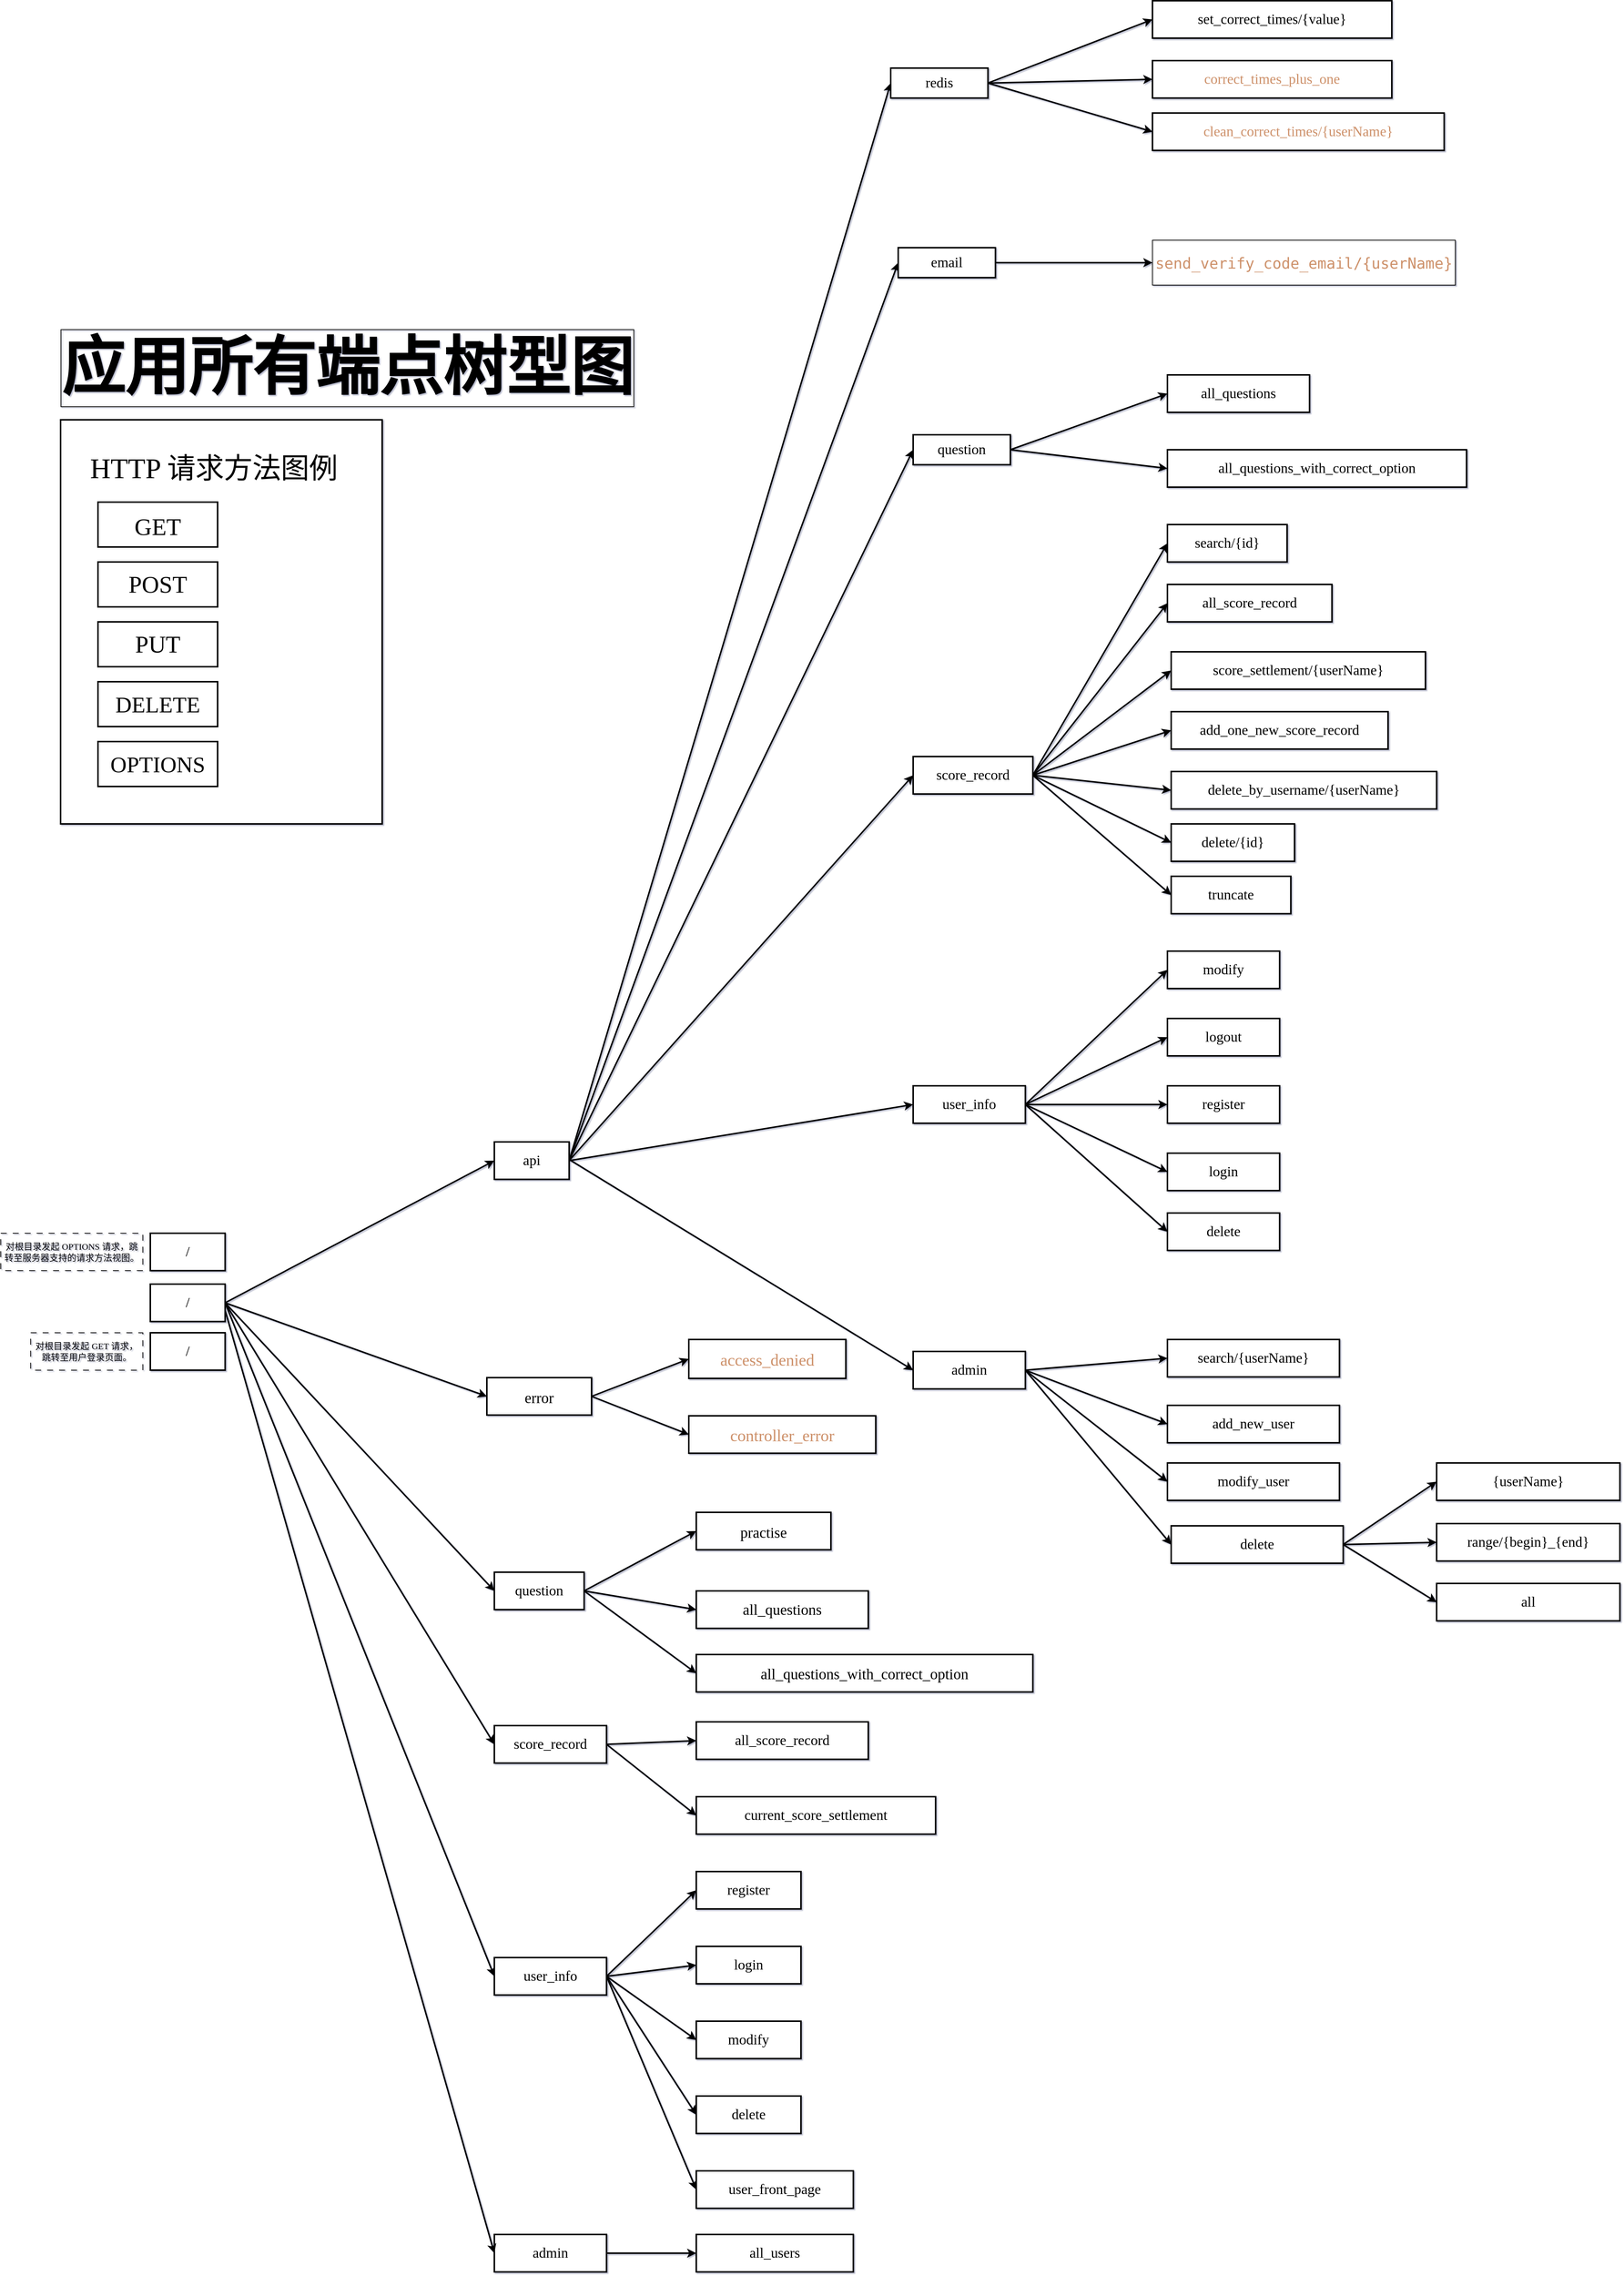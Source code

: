 <mxfile>
    <diagram id="_UrblQMBphAFoHFJ3hvH" name="第 1 页">
        <mxGraphModel dx="3730" dy="2685" grid="1" gridSize="10" guides="1" tooltips="1" connect="1" arrows="1" fold="1" page="1" pageScale="1" pageWidth="2336" pageHeight="1654" background="light-dark(#FFFFFF,#000000)" math="0" shadow="1">
            <root>
                <mxCell id="0"/>
                <mxCell id="1" parent="0"/>
                <mxCell id="5" value="&lt;font style=&quot;color: light-dark(rgb(0, 0, 0), rgb(255, 255, 255));&quot;&gt;/&lt;/font&gt;" style="rounded=0;whiteSpace=wrap;html=1;fontFamily=Lucida Console;fontSize=19;verticalAlign=middle;textShadow=0;fontColor=light-dark(#000000,#FFFFFF);strokeWidth=2;" parent="1" vertex="1">
                    <mxGeometry x="-790" y="1025" width="100" height="50" as="geometry"/>
                </mxCell>
                <mxCell id="6" value="&lt;font style=&quot;font-size: 85px;&quot;&gt;&lt;b&gt;应用所有端点树型图&lt;/b&gt;&lt;/font&gt;" style="text;html=1;align=center;verticalAlign=middle;whiteSpace=wrap;rounded=0;fontFamily=Lucida Console;fontColor=light-dark(#000000,#FFFFFF);labelBorderColor=default;strokeWidth=2;" parent="1" vertex="1">
                    <mxGeometry x="-933" y="-270" width="813" height="140" as="geometry"/>
                </mxCell>
                <mxCell id="7" value="" style="endArrow=classic;html=1;exitX=1;exitY=0.5;exitDx=0;exitDy=0;fontFamily=Lucida Console;fontSize=19;entryX=0;entryY=0.5;entryDx=0;entryDy=0;verticalAlign=middle;textShadow=0;fontColor=light-dark(#000000,#FFFFFF);strokeWidth=2;" parent="1" source="5" target="9" edge="1">
                    <mxGeometry width="50" height="50" relative="1" as="geometry">
                        <mxPoint x="-610" y="955" as="sourcePoint"/>
                        <mxPoint x="-560" y="905" as="targetPoint"/>
                    </mxGeometry>
                </mxCell>
                <mxCell id="9" value="&lt;span&gt;&lt;font style=&quot;color: light-dark(rgb(0, 0, 0), rgb(255, 255, 255));&quot;&gt;api&lt;/font&gt;&lt;/span&gt;" style="rounded=0;whiteSpace=wrap;html=1;fontFamily=Lucida Console;fontSize=19;verticalAlign=middle;textShadow=0;fontColor=light-dark(#000000,#FFFFFF);strokeWidth=2;" parent="1" vertex="1">
                    <mxGeometry x="-330" y="835" width="100" height="50" as="geometry"/>
                </mxCell>
                <mxCell id="10" value="&lt;font style=&quot;color: light-dark(rgb(0, 0, 0), rgb(255, 255, 255));&quot;&gt;question&lt;/font&gt;" style="rounded=0;whiteSpace=wrap;html=1;fontFamily=Lucida Console;fontSize=19;verticalAlign=middle;textShadow=0;fontColor=light-dark(#000000,#FFFFFF);strokeWidth=2;" parent="1" vertex="1">
                    <mxGeometry x="-330" y="1410" width="120" height="50" as="geometry"/>
                </mxCell>
                <mxCell id="11" value="&lt;div style=&quot;&quot;&gt;&lt;div&gt;&lt;font style=&quot;color: light-dark(rgb(0, 0, 0), rgb(255, 255, 255));&quot;&gt;score_record&lt;/font&gt;&lt;/div&gt;&lt;/div&gt;" style="rounded=0;whiteSpace=wrap;html=1;fontFamily=Lucida Console;fontSize=19;verticalAlign=middle;textShadow=0;fontColor=light-dark(#000000,#FFFFFF);strokeWidth=2;" parent="1" vertex="1">
                    <mxGeometry x="-330" y="1615" width="150" height="50" as="geometry"/>
                </mxCell>
                <mxCell id="13" value="" style="endArrow=classic;html=1;exitX=1;exitY=0.5;exitDx=0;exitDy=0;entryX=0;entryY=0.5;entryDx=0;entryDy=0;verticalAlign=middle;textShadow=0;fontColor=light-dark(#000000,#FFFFFF);strokeWidth=2;fontFamily=Lucida Console;" parent="1" source="5" target="10" edge="1">
                    <mxGeometry width="50" height="50" relative="1" as="geometry">
                        <mxPoint x="-630" y="1300" as="sourcePoint"/>
                        <mxPoint x="-520" y="1365" as="targetPoint"/>
                    </mxGeometry>
                </mxCell>
                <mxCell id="14" value="" style="endArrow=classic;html=1;entryX=0;entryY=0.5;entryDx=0;entryDy=0;verticalAlign=middle;textShadow=0;fontColor=light-dark(#000000,#FFFFFF);exitX=1;exitY=0.5;exitDx=0;exitDy=0;strokeWidth=2;fontFamily=Lucida Console;" parent="1" source="5" target="11" edge="1">
                    <mxGeometry width="50" height="50" relative="1" as="geometry">
                        <mxPoint x="-690" y="1055" as="sourcePoint"/>
                        <mxPoint x="-550" y="1435" as="targetPoint"/>
                    </mxGeometry>
                </mxCell>
                <mxCell id="15" value="" style="endArrow=classic;html=1;exitX=1;exitY=0.5;exitDx=0;exitDy=0;entryX=0;entryY=0.5;entryDx=0;entryDy=0;verticalAlign=middle;textShadow=0;fontColor=light-dark(#000000,#FFFFFF);strokeWidth=2;fontFamily=Lucida Console;" parent="1" source="11" target="17" edge="1">
                    <mxGeometry width="50" height="50" relative="1" as="geometry">
                        <mxPoint x="-240" y="1700" as="sourcePoint"/>
                        <mxPoint x="-190" y="1630" as="targetPoint"/>
                    </mxGeometry>
                </mxCell>
                <mxCell id="17" value="&lt;div&gt;&lt;font style=&quot;color: light-dark(rgb(0, 0, 0), rgb(0, 204, 102));&quot;&gt;all_score_record&lt;/font&gt;&lt;/div&gt;" style="rounded=0;whiteSpace=wrap;html=1;fontFamily=Lucida Console;fontSize=19;verticalAlign=middle;textShadow=0;fontColor=light-dark(#000000,#FFFFFF);strokeWidth=2;" parent="1" vertex="1">
                    <mxGeometry x="-60" y="1610" width="230" height="50" as="geometry"/>
                </mxCell>
                <mxCell id="19" value="&lt;div style=&quot;&quot;&gt;&lt;div&gt;&lt;font style=&quot;color: light-dark(rgb(0, 0, 0), rgb(0, 204, 102));&quot;&gt;current_score_settlement&lt;/font&gt;&lt;/div&gt;&lt;/div&gt;" style="rounded=0;whiteSpace=wrap;html=1;fontFamily=Lucida Console;fontSize=19;verticalAlign=middle;textShadow=0;fontColor=light-dark(#000000,#FFFFFF);strokeWidth=2;" parent="1" vertex="1">
                    <mxGeometry x="-60" y="1710" width="320" height="50" as="geometry"/>
                </mxCell>
                <mxCell id="20" value="" style="endArrow=classic;html=1;exitX=1;exitY=0.5;exitDx=0;exitDy=0;entryX=0;entryY=0.5;entryDx=0;entryDy=0;verticalAlign=middle;textShadow=0;fontColor=light-dark(#000000,#FFFFFF);strokeWidth=2;fontFamily=Lucida Console;" parent="1" source="11" target="19" edge="1">
                    <mxGeometry width="50" height="50" relative="1" as="geometry">
                        <mxPoint x="-270" y="1810" as="sourcePoint"/>
                        <mxPoint x="-220" y="1760" as="targetPoint"/>
                    </mxGeometry>
                </mxCell>
                <mxCell id="21" value="&lt;font style=&quot;color: light-dark(rgb(0, 0, 0), rgb(0, 204, 102)); font-size: 20px;&quot;&gt;all_questions&lt;/font&gt;" style="rounded=0;whiteSpace=wrap;html=1;fontFamily=Lucida Console;fontSize=19;verticalAlign=middle;textShadow=0;fontColor=light-dark(#000000,#FFFFFF);strokeWidth=2;" parent="1" vertex="1">
                    <mxGeometry x="-60" y="1435" width="230" height="50" as="geometry"/>
                </mxCell>
                <mxCell id="22" value="" style="endArrow=classic;html=1;entryX=0;entryY=0.5;entryDx=0;entryDy=0;verticalAlign=middle;textShadow=0;fontColor=light-dark(#000000,#FFFFFF);strokeWidth=2;fontFamily=Lucida Console;exitX=1;exitY=0.5;exitDx=0;exitDy=0;" parent="1" source="10" target="21" edge="1">
                    <mxGeometry width="50" height="50" relative="1" as="geometry">
                        <mxPoint x="-310" y="1575" as="sourcePoint"/>
                        <mxPoint x="-260" y="1525" as="targetPoint"/>
                    </mxGeometry>
                </mxCell>
                <mxCell id="23" value="" style="endArrow=classic;html=1;entryX=0;entryY=0.5;entryDx=0;entryDy=0;verticalAlign=middle;textShadow=0;fontColor=light-dark(#000000,#FFFFFF);strokeWidth=2;fontFamily=Lucida Console;exitX=1;exitY=0.5;exitDx=0;exitDy=0;" parent="1" source="10" target="24" edge="1">
                    <mxGeometry width="50" height="50" relative="1" as="geometry">
                        <mxPoint x="-310" y="1575" as="sourcePoint"/>
                        <mxPoint x="-60" y="1545" as="targetPoint"/>
                    </mxGeometry>
                </mxCell>
                <mxCell id="24" value="&lt;font style=&quot;color: light-dark(rgb(0, 0, 0), rgb(0, 204, 102)); font-size: 20px;&quot;&gt;all_questions_with_correct_option&lt;/font&gt;" style="whiteSpace=wrap;html=1;fontFamily=Lucida Console;verticalAlign=middle;textShadow=0;fontColor=light-dark(#000000,#FFFFFF);strokeWidth=2;" parent="1" vertex="1">
                    <mxGeometry x="-60" y="1520" width="450" height="50" as="geometry"/>
                </mxCell>
                <mxCell id="25" value="" style="endArrow=classic;html=1;entryX=0;entryY=0.5;entryDx=0;entryDy=0;verticalAlign=middle;textShadow=0;fontColor=light-dark(#000000,#FFFFFF);strokeWidth=2;fontFamily=Lucida Console;exitX=1;exitY=0.5;exitDx=0;exitDy=0;" parent="1" source="10" target="26" edge="1">
                    <mxGeometry width="50" height="50" relative="1" as="geometry">
                        <mxPoint x="-310" y="1575" as="sourcePoint"/>
                        <mxPoint x="-160" y="1365" as="targetPoint"/>
                    </mxGeometry>
                </mxCell>
                <mxCell id="26" value="&lt;font style=&quot;color: light-dark(rgb(0, 0, 0), rgb(0, 204, 102)); font-size: 20px;&quot;&gt;practise&lt;/font&gt;" style="rounded=0;whiteSpace=wrap;html=1;fontFamily=Lucida Console;fontSize=25;fontStyle=0;verticalAlign=middle;textShadow=0;fontColor=light-dark(#000000,#FFFFFF);strokeWidth=2;" parent="1" vertex="1">
                    <mxGeometry x="-60" y="1330" width="180" height="50" as="geometry"/>
                </mxCell>
                <mxCell id="27" value="" style="endArrow=classic;html=1;exitX=1;exitY=0.5;exitDx=0;exitDy=0;entryX=0;entryY=0.5;entryDx=0;entryDy=0;strokeWidth=2;fontFamily=Lucida Console;" parent="1" source="5" target="28" edge="1">
                    <mxGeometry width="50" height="50" relative="1" as="geometry">
                        <mxPoint x="-630" y="1300" as="sourcePoint"/>
                        <mxPoint x="-520" y="1775" as="targetPoint"/>
                    </mxGeometry>
                </mxCell>
                <mxCell id="28" value="&lt;div style=&quot;&quot;&gt;&lt;div&gt;&lt;font style=&quot;color: light-dark(rgb(0, 0, 0), rgb(255, 255, 255));&quot;&gt;user_info&lt;/font&gt;&lt;/div&gt;&lt;/div&gt;" style="rounded=0;whiteSpace=wrap;html=1;fontFamily=Lucida Console;fontSize=19;verticalAlign=middle;textShadow=0;fontColor=light-dark(#000000,#FFFFFF);strokeWidth=2;" parent="1" vertex="1">
                    <mxGeometry x="-330" y="1925" width="150" height="50" as="geometry"/>
                </mxCell>
                <mxCell id="29" value="" style="endArrow=classic;html=1;exitX=1;exitY=0.5;exitDx=0;exitDy=0;entryX=0;entryY=0.5;entryDx=0;entryDy=0;strokeWidth=2;fontFamily=Lucida Console;" parent="1" source="28" target="33" edge="1">
                    <mxGeometry width="50" height="50" relative="1" as="geometry">
                        <mxPoint x="-120" y="1860" as="sourcePoint"/>
                        <mxPoint x="-110" y="1960" as="targetPoint"/>
                    </mxGeometry>
                </mxCell>
                <mxCell id="30" value="&lt;div style=&quot;&quot;&gt;&lt;div&gt;&lt;font style=&quot;color: light-dark(rgb(0, 0, 0), rgb(0, 204, 102));&quot;&gt;login&lt;/font&gt;&lt;/div&gt;&lt;/div&gt;" style="rounded=0;whiteSpace=wrap;html=1;fontFamily=Lucida Console;fontSize=19;verticalAlign=middle;textShadow=0;fontColor=light-dark(#000000,#FFFFFF);strokeWidth=2;" parent="1" vertex="1">
                    <mxGeometry x="-60" y="1910" width="140" height="50" as="geometry"/>
                </mxCell>
                <mxCell id="31" value="" style="endArrow=classic;html=1;exitX=1;exitY=0.5;exitDx=0;exitDy=0;entryX=0;entryY=0.5;entryDx=0;entryDy=0;strokeWidth=2;fontFamily=Lucida Console;" parent="1" source="28" target="30" edge="1">
                    <mxGeometry width="50" height="50" relative="1" as="geometry">
                        <mxPoint x="-120" y="1860" as="sourcePoint"/>
                        <mxPoint x="-130" y="2060" as="targetPoint"/>
                    </mxGeometry>
                </mxCell>
                <mxCell id="33" value="&lt;div style=&quot;&quot;&gt;&lt;div&gt;&lt;font style=&quot;color: light-dark(rgb(0, 0, 0), rgb(0, 204, 102));&quot;&gt;register&lt;/font&gt;&lt;/div&gt;&lt;/div&gt;" style="rounded=0;whiteSpace=wrap;html=1;fontFamily=Lucida Console;fontSize=19;verticalAlign=middle;textShadow=0;fontColor=light-dark(#000000,#FFFFFF);strokeWidth=2;" parent="1" vertex="1">
                    <mxGeometry x="-60" y="1810" width="140" height="50" as="geometry"/>
                </mxCell>
                <mxCell id="34" value="" style="endArrow=classic;html=1;exitX=1;exitY=0.5;exitDx=0;exitDy=0;entryX=0;entryY=0.5;entryDx=0;entryDy=0;strokeWidth=2;fontFamily=Lucida Console;" parent="1" source="28" target="35" edge="1">
                    <mxGeometry width="50" height="50" relative="1" as="geometry">
                        <mxPoint x="-120" y="1860" as="sourcePoint"/>
                        <mxPoint x="-130" y="2140" as="targetPoint"/>
                    </mxGeometry>
                </mxCell>
                <mxCell id="35" value="&lt;div style=&quot;&quot;&gt;&lt;div&gt;&lt;font style=&quot;color: light-dark(rgb(0, 0, 0), rgb(0, 204, 102));&quot;&gt;modify&lt;/font&gt;&lt;/div&gt;&lt;/div&gt;" style="rounded=0;whiteSpace=wrap;html=1;fontFamily=Lucida Console;fontSize=19;verticalAlign=middle;textShadow=0;fontColor=light-dark(#000000,#FFFFFF);strokeWidth=2;" parent="1" vertex="1">
                    <mxGeometry x="-60" y="2010" width="140" height="50" as="geometry"/>
                </mxCell>
                <mxCell id="36" value="" style="endArrow=classic;html=1;exitX=1;exitY=0.5;exitDx=0;exitDy=0;entryX=0;entryY=0.5;entryDx=0;entryDy=0;strokeWidth=2;fontFamily=Lucida Console;" parent="1" source="28" target="37" edge="1">
                    <mxGeometry width="50" height="50" relative="1" as="geometry">
                        <mxPoint x="-120" y="1860" as="sourcePoint"/>
                        <mxPoint x="-130" y="2230" as="targetPoint"/>
                    </mxGeometry>
                </mxCell>
                <mxCell id="37" value="&lt;div style=&quot;&quot;&gt;&lt;div&gt;&lt;font style=&quot;color: light-dark(rgb(0, 0, 0), rgb(0, 204, 102));&quot;&gt;delete&lt;/font&gt;&lt;/div&gt;&lt;/div&gt;" style="rounded=0;whiteSpace=wrap;html=1;fontFamily=Lucida Console;fontSize=19;verticalAlign=middle;textShadow=0;fontColor=light-dark(#000000,#FFFFFF);strokeWidth=2;" parent="1" vertex="1">
                    <mxGeometry x="-60" y="2110" width="140" height="50" as="geometry"/>
                </mxCell>
                <mxCell id="38" value="&lt;div style=&quot;&quot;&gt;&lt;div&gt;&lt;font style=&quot;color: light-dark(rgb(0, 0, 0), rgb(0, 204, 102));&quot;&gt;user_front_page&lt;/font&gt;&lt;/div&gt;&lt;/div&gt;" style="rounded=0;whiteSpace=wrap;html=1;fontFamily=Lucida Console;fontSize=19;verticalAlign=middle;textShadow=0;fontColor=light-dark(#000000,#FFFFFF);strokeWidth=2;" parent="1" vertex="1">
                    <mxGeometry x="-60" y="2210" width="210" height="50" as="geometry"/>
                </mxCell>
                <mxCell id="39" value="" style="endArrow=classic;html=1;exitX=1;exitY=0.5;exitDx=0;exitDy=0;entryX=0;entryY=0.5;entryDx=0;entryDy=0;strokeWidth=2;fontFamily=Lucida Console;" parent="1" source="28" target="38" edge="1">
                    <mxGeometry width="50" height="50" relative="1" as="geometry">
                        <mxPoint x="-120" y="1860" as="sourcePoint"/>
                        <mxPoint x="-250" y="2180" as="targetPoint"/>
                    </mxGeometry>
                </mxCell>
                <mxCell id="40" value="question" style="rounded=0;whiteSpace=wrap;html=1;fontFamily=Lucida Console;fontSize=19;fontStyle=0;verticalAlign=middle;textShadow=0;fontColor=light-dark(#000000,#FFFFFF);strokeWidth=2;" parent="1" vertex="1">
                    <mxGeometry x="230" y="-110" width="130" height="40" as="geometry"/>
                </mxCell>
                <mxCell id="43" value="" style="endArrow=classic;html=1;exitX=1;exitY=0.5;exitDx=0;exitDy=0;entryX=0;entryY=0.5;entryDx=0;entryDy=0;strokeWidth=2;fontFamily=Lucida Console;" parent="1" source="9" target="40" edge="1">
                    <mxGeometry width="50" height="50" relative="1" as="geometry">
                        <mxPoint x="-410" y="370" as="sourcePoint"/>
                        <mxPoint x="-360" y="320" as="targetPoint"/>
                    </mxGeometry>
                </mxCell>
                <mxCell id="45" value="score_record" style="rounded=0;whiteSpace=wrap;html=1;fontFamily=Lucida Console;fontSize=19;fontStyle=0;verticalAlign=middle;textShadow=0;fontColor=light-dark(#000000,#FFFFFF);strokeWidth=2;" parent="1" vertex="1">
                    <mxGeometry x="230" y="320" width="160" height="50" as="geometry"/>
                </mxCell>
                <mxCell id="46" value="" style="endArrow=classic;html=1;exitX=1;exitY=0.5;exitDx=0;exitDy=0;entryX=0;entryY=0.5;entryDx=0;entryDy=0;strokeWidth=2;fontFamily=Lucida Console;" parent="1" source="9" target="45" edge="1">
                    <mxGeometry width="50" height="50" relative="1" as="geometry">
                        <mxPoint x="-110" y="915" as="sourcePoint"/>
                        <mxPoint x="-60" y="865" as="targetPoint"/>
                    </mxGeometry>
                </mxCell>
                <mxCell id="47" value="user_info" style="rounded=0;whiteSpace=wrap;html=1;fontFamily=Lucida Console;fontSize=19;fontStyle=0;verticalAlign=middle;textShadow=0;fontColor=light-dark(#000000,#FFFFFF);strokeWidth=2;" parent="1" vertex="1">
                    <mxGeometry x="230" y="760" width="150" height="50" as="geometry"/>
                </mxCell>
                <mxCell id="48" value="" style="endArrow=classic;html=1;exitX=1;exitY=0.5;exitDx=0;exitDy=0;entryX=0;entryY=0.5;entryDx=0;entryDy=0;strokeWidth=2;fontFamily=Lucida Console;" parent="1" source="9" target="47" edge="1">
                    <mxGeometry width="50" height="50" relative="1" as="geometry">
                        <mxPoint x="-120" y="935" as="sourcePoint"/>
                        <mxPoint x="-70" y="885" as="targetPoint"/>
                    </mxGeometry>
                </mxCell>
                <mxCell id="49" value="" style="endArrow=classic;html=1;exitX=0.997;exitY=0.465;exitDx=0;exitDy=0;exitPerimeter=0;entryX=0;entryY=0.5;entryDx=0;entryDy=0;strokeWidth=2;fontFamily=Lucida Console;" parent="1" source="9" target="50" edge="1">
                    <mxGeometry width="50" height="50" relative="1" as="geometry">
                        <mxPoint x="-180" y="1015" as="sourcePoint"/>
                        <mxPoint x="-60" y="895" as="targetPoint"/>
                    </mxGeometry>
                </mxCell>
                <mxCell id="50" value="admin" style="rounded=0;whiteSpace=wrap;html=1;fontFamily=Lucida Console;fontSize=19;fontStyle=0;verticalAlign=middle;textShadow=0;fontColor=light-dark(#000000,#FFFFFF);strokeWidth=2;" parent="1" vertex="1">
                    <mxGeometry x="230" y="1115" width="150" height="50" as="geometry"/>
                </mxCell>
                <mxCell id="52" value="&lt;font style=&quot;color: light-dark(rgb(0, 0, 0), rgb(0, 204, 102));&quot;&gt;search/{userName}&lt;/font&gt;" style="rounded=0;whiteSpace=wrap;html=1;fontFamily=Lucida Console;fontSize=19;fontStyle=0;verticalAlign=middle;textShadow=0;fontColor=light-dark(#000000,#FFFFFF);strokeWidth=2;" parent="1" vertex="1">
                    <mxGeometry x="570" y="1099" width="230" height="50" as="geometry"/>
                </mxCell>
                <mxCell id="53" value="&lt;font style=&quot;color: light-dark(rgb(0, 0, 0), rgb(255, 255, 51));&quot;&gt;add_new_user&lt;/font&gt;" style="rounded=0;whiteSpace=wrap;html=1;fontFamily=Lucida Console;fontSize=19;fontStyle=0;verticalAlign=middle;textShadow=0;fontColor=light-dark(#000000,#FFFFFF);strokeWidth=2;" parent="1" vertex="1">
                    <mxGeometry x="570" y="1187" width="230" height="50" as="geometry"/>
                </mxCell>
                <mxCell id="54" value="&lt;font style=&quot;color: light-dark(rgb(0, 0, 0), rgb(102, 178, 255));&quot;&gt;modify_user&lt;/font&gt;" style="rounded=0;whiteSpace=wrap;html=1;fontFamily=Lucida Console;fontSize=19;fontStyle=0;verticalAlign=middle;textShadow=0;fontColor=light-dark(#000000,#FFFFFF);strokeWidth=2;" parent="1" vertex="1">
                    <mxGeometry x="570" y="1264" width="230" height="50" as="geometry"/>
                </mxCell>
                <mxCell id="55" value="&lt;font style=&quot;color: light-dark(rgb(0, 0, 0), rgb(255, 17, 17));&quot;&gt;delete&lt;/font&gt;" style="rounded=0;whiteSpace=wrap;html=1;fontFamily=Lucida Console;fontSize=19;fontStyle=0;verticalAlign=middle;textShadow=0;fontColor=light-dark(#000000,#FFFFFF);strokeWidth=2;" parent="1" vertex="1">
                    <mxGeometry x="575" y="1348" width="230" height="50" as="geometry"/>
                </mxCell>
                <mxCell id="56" value="" style="endArrow=classic;html=1;exitX=1;exitY=0.5;exitDx=0;exitDy=0;entryX=0;entryY=0.5;entryDx=0;entryDy=0;strokeWidth=2;fontFamily=Lucida Console;" parent="1" source="50" target="52" edge="1">
                    <mxGeometry width="50" height="50" relative="1" as="geometry">
                        <mxPoint x="245" y="745" as="sourcePoint"/>
                        <mxPoint x="345" y="645" as="targetPoint"/>
                    </mxGeometry>
                </mxCell>
                <mxCell id="57" value="" style="endArrow=classic;html=1;exitX=1;exitY=0.5;exitDx=0;exitDy=0;entryX=0;entryY=0.5;entryDx=0;entryDy=0;strokeWidth=2;fontFamily=Lucida Console;" parent="1" source="50" target="53" edge="1">
                    <mxGeometry width="50" height="50" relative="1" as="geometry">
                        <mxPoint x="375" y="1000" as="sourcePoint"/>
                        <mxPoint x="425" y="960" as="targetPoint"/>
                    </mxGeometry>
                </mxCell>
                <mxCell id="58" value="" style="endArrow=classic;html=1;entryX=0;entryY=0.5;entryDx=0;entryDy=0;exitX=1;exitY=0.5;exitDx=0;exitDy=0;strokeWidth=2;fontFamily=Lucida Console;" parent="1" source="50" target="54" edge="1">
                    <mxGeometry width="50" height="50" relative="1" as="geometry">
                        <mxPoint x="335" y="950" as="sourcePoint"/>
                        <mxPoint x="345" y="1060" as="targetPoint"/>
                    </mxGeometry>
                </mxCell>
                <mxCell id="59" value="" style="endArrow=classic;html=1;entryX=0;entryY=0.5;entryDx=0;entryDy=0;exitX=1;exitY=0.5;exitDx=0;exitDy=0;strokeWidth=2;fontFamily=Lucida Console;" parent="1" source="50" target="55" edge="1">
                    <mxGeometry width="50" height="50" relative="1" as="geometry">
                        <mxPoint x="175" y="1090" as="sourcePoint"/>
                        <mxPoint x="225" y="1170" as="targetPoint"/>
                    </mxGeometry>
                </mxCell>
                <mxCell id="61" value="&lt;font style=&quot;color: light-dark(rgb(0, 0, 0), rgb(255, 255, 51));&quot;&gt;register&lt;/font&gt;" style="rounded=0;whiteSpace=wrap;html=1;fontFamily=Lucida Console;fontSize=19;fontStyle=0;verticalAlign=middle;textShadow=0;fontColor=light-dark(#000000,#FFFFFF);strokeWidth=2;" parent="1" vertex="1">
                    <mxGeometry x="570" y="760" width="150" height="50" as="geometry"/>
                </mxCell>
                <mxCell id="62" value="&lt;font style=&quot;color: light-dark(rgb(0, 0, 0), rgb(255, 255, 51));&quot;&gt;login&lt;/font&gt;" style="rounded=0;whiteSpace=wrap;html=1;fontFamily=Lucida Console;fontSize=19;fontStyle=0;verticalAlign=middle;textShadow=0;fontColor=light-dark(#000000,#FFFFFF);strokeWidth=2;" parent="1" vertex="1">
                    <mxGeometry x="570" y="850" width="150" height="50" as="geometry"/>
                </mxCell>
                <mxCell id="63" value="&lt;font style=&quot;color: light-dark(rgb(0, 0, 0), rgb(102, 178, 255));&quot;&gt;modify&lt;/font&gt;" style="rounded=0;whiteSpace=wrap;html=1;fontFamily=Lucida Console;fontSize=19;fontStyle=0;verticalAlign=middle;textShadow=0;fontColor=light-dark(#000000,#FFFFFF);strokeWidth=2;" parent="1" vertex="1">
                    <mxGeometry x="570" y="580" width="150" height="50" as="geometry"/>
                </mxCell>
                <mxCell id="65" value="&lt;font style=&quot;color: light-dark(rgb(0, 0, 0), rgb(255, 17, 17));&quot;&gt;delete&lt;/font&gt;" style="rounded=0;whiteSpace=wrap;html=1;fontFamily=Lucida Console;fontSize=19;fontStyle=0;verticalAlign=middle;textShadow=0;fontColor=light-dark(#000000,#FFFFFF);strokeWidth=2;" parent="1" vertex="1">
                    <mxGeometry x="570" y="930" width="150" height="50" as="geometry"/>
                </mxCell>
                <mxCell id="66" value="" style="endArrow=classic;html=1;entryX=0;entryY=0.5;entryDx=0;entryDy=0;exitX=1;exitY=0.5;exitDx=0;exitDy=0;strokeWidth=2;fontFamily=Lucida Console;" parent="1" source="47" target="63" edge="1">
                    <mxGeometry width="50" height="50" relative="1" as="geometry">
                        <mxPoint x="250" y="650" as="sourcePoint"/>
                        <mxPoint x="570" y="600" as="targetPoint"/>
                    </mxGeometry>
                </mxCell>
                <mxCell id="67" value="" style="endArrow=classic;html=1;exitX=1;exitY=0.5;exitDx=0;exitDy=0;entryX=0;entryY=0.5;entryDx=0;entryDy=0;strokeWidth=2;fontFamily=Lucida Console;" parent="1" source="47" target="61" edge="1">
                    <mxGeometry width="50" height="50" relative="1" as="geometry">
                        <mxPoint x="260" y="690" as="sourcePoint"/>
                        <mxPoint x="310" y="640" as="targetPoint"/>
                    </mxGeometry>
                </mxCell>
                <mxCell id="68" value="" style="endArrow=classic;html=1;exitX=1;exitY=0.5;exitDx=0;exitDy=0;entryX=0;entryY=0.5;entryDx=0;entryDy=0;strokeWidth=2;fontFamily=Lucida Console;" parent="1" source="47" target="62" edge="1">
                    <mxGeometry width="50" height="50" relative="1" as="geometry">
                        <mxPoint x="300" y="710" as="sourcePoint"/>
                        <mxPoint x="350" y="660" as="targetPoint"/>
                    </mxGeometry>
                </mxCell>
                <mxCell id="69" value="" style="endArrow=classic;html=1;exitX=1;exitY=0.5;exitDx=0;exitDy=0;entryX=0;entryY=0.5;entryDx=0;entryDy=0;strokeWidth=2;fontFamily=Lucida Console;" parent="1" source="47" target="65" edge="1">
                    <mxGeometry width="50" height="50" relative="1" as="geometry">
                        <mxPoint x="280" y="690" as="sourcePoint"/>
                        <mxPoint x="330" y="640" as="targetPoint"/>
                    </mxGeometry>
                </mxCell>
                <mxCell id="70" value="" style="endArrow=classic;html=1;exitX=1;exitY=0.5;exitDx=0;exitDy=0;entryX=0;entryY=0.5;entryDx=0;entryDy=0;strokeWidth=2;fontFamily=Lucida Console;" parent="1" source="45" target="71" edge="1">
                    <mxGeometry width="50" height="50" relative="1" as="geometry">
                        <mxPoint x="255" y="180" as="sourcePoint"/>
                        <mxPoint x="355" y="90" as="targetPoint"/>
                    </mxGeometry>
                </mxCell>
                <mxCell id="71" value="&lt;font style=&quot;color: light-dark(rgb(0, 0, 0), rgb(0, 204, 102));&quot;&gt;search/{id}&lt;/font&gt;" style="rounded=0;whiteSpace=wrap;html=1;fontFamily=Lucida Console;fontSize=19;fontStyle=0;verticalAlign=middle;textShadow=0;fontColor=light-dark(#000000,#FFFFFF);strokeWidth=2;" parent="1" vertex="1">
                    <mxGeometry x="570" y="10" width="160" height="50" as="geometry"/>
                </mxCell>
                <mxCell id="73" value="" style="endArrow=classic;html=1;exitX=1;exitY=0.5;exitDx=0;exitDy=0;entryX=0;entryY=0.5;entryDx=0;entryDy=0;strokeWidth=2;fontFamily=Lucida Console;" parent="1" source="45" target="74" edge="1">
                    <mxGeometry width="50" height="50" relative="1" as="geometry">
                        <mxPoint x="265" y="200" as="sourcePoint"/>
                        <mxPoint x="315" y="150" as="targetPoint"/>
                    </mxGeometry>
                </mxCell>
                <mxCell id="74" value="&lt;font style=&quot;color: light-dark(rgb(0, 0, 0), rgb(0, 204, 102));&quot;&gt;all_score_record&lt;/font&gt;" style="rounded=0;whiteSpace=wrap;html=1;fontFamily=Lucida Console;fontSize=19;fontStyle=0;verticalAlign=middle;textShadow=0;fontColor=light-dark(#000000,#FFFFFF);strokeWidth=2;" parent="1" vertex="1">
                    <mxGeometry x="570" y="90" width="220" height="50" as="geometry"/>
                </mxCell>
                <mxCell id="76" value="" style="endArrow=classic;html=1;exitX=1;exitY=0.5;exitDx=0;exitDy=0;entryX=0;entryY=0.5;entryDx=0;entryDy=0;strokeWidth=2;fontFamily=Lucida Console;" parent="1" source="45" target="140" edge="1">
                    <mxGeometry width="50" height="50" relative="1" as="geometry">
                        <mxPoint x="295" y="230" as="sourcePoint"/>
                        <mxPoint x="575" y="205" as="targetPoint"/>
                    </mxGeometry>
                </mxCell>
                <mxCell id="77" value="&lt;font style=&quot;color: light-dark(rgb(0, 0, 0), rgb(255, 255, 51));&quot;&gt;add_one_new_score_record&lt;/font&gt;" style="rounded=0;whiteSpace=wrap;html=1;fontFamily=Lucida Console;fontSize=19;fontStyle=0;verticalAlign=middle;textShadow=0;fontColor=light-dark(#000000,#FFFFFF);strokeWidth=2;" parent="1" vertex="1">
                    <mxGeometry x="575" y="260" width="290" height="50" as="geometry"/>
                </mxCell>
                <mxCell id="78" value="" style="endArrow=classic;html=1;exitX=1;exitY=0.5;exitDx=0;exitDy=0;entryX=0;entryY=0.5;entryDx=0;entryDy=0;strokeWidth=2;fontFamily=Lucida Console;" parent="1" source="45" target="77" edge="1">
                    <mxGeometry width="50" height="50" relative="1" as="geometry">
                        <mxPoint x="395" y="450" as="sourcePoint"/>
                        <mxPoint x="445" y="400" as="targetPoint"/>
                    </mxGeometry>
                </mxCell>
                <mxCell id="79" value="" style="endArrow=classic;html=1;exitX=1;exitY=0.5;exitDx=0;exitDy=0;entryX=0;entryY=0.5;entryDx=0;entryDy=0;entryPerimeter=0;strokeWidth=2;fontFamily=Lucida Console;" parent="1" source="45" target="80" edge="1">
                    <mxGeometry width="50" height="50" relative="1" as="geometry">
                        <mxPoint x="495" y="460" as="sourcePoint"/>
                        <mxPoint x="715" y="410" as="targetPoint"/>
                    </mxGeometry>
                </mxCell>
                <mxCell id="80" value="&lt;font style=&quot;color: light-dark(rgb(0, 0, 0), rgb(255, 17, 17));&quot;&gt;truncate&lt;/font&gt;" style="rounded=0;whiteSpace=wrap;html=1;fontFamily=Lucida Console;fontSize=19;fontStyle=0;verticalAlign=middle;textShadow=0;fontColor=light-dark(#000000,#FFFFFF);strokeWidth=2;" parent="1" vertex="1">
                    <mxGeometry x="575" y="480" width="160" height="50" as="geometry"/>
                </mxCell>
                <mxCell id="85" value="&lt;font style=&quot;color: light-dark(rgb(0, 0, 0), rgb(0, 204, 102));&quot;&gt;all_questions&lt;/font&gt;" style="rounded=0;whiteSpace=wrap;html=1;fontFamily=Lucida Console;fontSize=19;fontStyle=0;verticalAlign=middle;textShadow=0;fontColor=light-dark(#000000,#FFFFFF);strokeWidth=2;" parent="1" vertex="1">
                    <mxGeometry x="570" y="-190" width="190" height="50" as="geometry"/>
                </mxCell>
                <mxCell id="88" value="&lt;font style=&quot;color: light-dark(rgb(0, 0, 0), rgb(0, 204, 102));&quot;&gt;all_questions_with_correct_option&lt;/font&gt;" style="rounded=0;whiteSpace=wrap;html=1;fontFamily=Lucida Console;fontSize=19;fontStyle=0;verticalAlign=middle;textShadow=0;fontColor=light-dark(#000000,#FFFFFF);strokeWidth=2;" parent="1" vertex="1">
                    <mxGeometry x="570" y="-90" width="400" height="50" as="geometry"/>
                </mxCell>
                <mxCell id="93" value="" style="endArrow=classic;html=1;entryX=0;entryY=0.5;entryDx=0;entryDy=0;strokeWidth=2;fontFamily=Lucida Console;" parent="1" target="85" edge="1">
                    <mxGeometry width="50" height="50" relative="1" as="geometry">
                        <mxPoint x="360" y="-90" as="sourcePoint"/>
                        <mxPoint x="410" y="-140" as="targetPoint"/>
                    </mxGeometry>
                </mxCell>
                <mxCell id="94" value="" style="endArrow=classic;html=1;exitX=1;exitY=0.5;exitDx=0;exitDy=0;strokeWidth=2;fontFamily=Lucida Console;entryX=0;entryY=0.5;entryDx=0;entryDy=0;" parent="1" source="40" target="88" edge="1">
                    <mxGeometry width="50" height="50" relative="1" as="geometry">
                        <mxPoint x="380" y="-20" as="sourcePoint"/>
                        <mxPoint x="570" y="-80" as="targetPoint"/>
                    </mxGeometry>
                </mxCell>
                <mxCell id="97" value="&lt;div style=&quot;&quot;&gt;&lt;font style=&quot;color: light-dark(rgb(0, 0, 0), rgb(255, 255, 255));&quot;&gt;admin&lt;/font&gt;&lt;/div&gt;" style="rounded=0;whiteSpace=wrap;html=1;fontFamily=Lucida Console;fontSize=19;verticalAlign=middle;textShadow=0;fontColor=light-dark(#000000,#FFFFFF);strokeWidth=2;" parent="1" vertex="1">
                    <mxGeometry x="-330" y="2295" width="150" height="50" as="geometry"/>
                </mxCell>
                <mxCell id="98" value="" style="endArrow=classic;html=1;entryX=0;entryY=0.5;entryDx=0;entryDy=0;strokeWidth=2;fontFamily=Lucida Console;" parent="1" target="97" edge="1">
                    <mxGeometry width="50" height="50" relative="1" as="geometry">
                        <mxPoint x="-690" y="1060" as="sourcePoint"/>
                        <mxPoint x="-510" y="1970" as="targetPoint"/>
                    </mxGeometry>
                </mxCell>
                <mxCell id="106" value="" style="rounded=0;labelBackgroundColor=none;labelBorderColor=none;fontColor=none;noLabel=1;strokeWidth=2;fontFamily=Lucida Console;" parent="1" vertex="1">
                    <mxGeometry x="-910" y="-130" width="430" height="540" as="geometry"/>
                </mxCell>
                <mxCell id="100" value="&lt;font style=&quot;font-size: 38px;&quot;&gt;HTTP 请求方法图例&lt;/font&gt;" style="text;html=1;align=center;verticalAlign=middle;whiteSpace=wrap;rounded=0;strokeWidth=2;fontFamily=Lucida Console;" parent="1" vertex="1">
                    <mxGeometry x="-880" y="-90" width="350" height="50" as="geometry"/>
                </mxCell>
                <mxCell id="101" value="&lt;font style=&quot;font-size: 32px; color: light-dark(rgb(0, 0, 0), rgb(0, 204, 102));&quot;&gt;GET&lt;/font&gt;" style="rounded=0;whiteSpace=wrap;fontColor=light-dark(#000000,#00CC66);labelBackgroundColor=none;labelBorderColor=none;textShadow=0;html=1;fontSize=42;strokeWidth=2;fontFamily=Lucida Console;" parent="1" vertex="1">
                    <mxGeometry x="-860" y="-20" width="160" height="60" as="geometry"/>
                </mxCell>
                <mxCell id="102" value="&lt;font style=&quot;font-size: 32px; color: light-dark(rgb(0, 0, 0), rgb(255, 255, 51));&quot;&gt;POST&lt;/font&gt;" style="rounded=0;whiteSpace=wrap;html=1;strokeWidth=2;fontFamily=Lucida Console;" parent="1" vertex="1">
                    <mxGeometry x="-860" y="60" width="160" height="60" as="geometry"/>
                </mxCell>
                <mxCell id="103" value="&lt;font style=&quot;font-size: 32px; color: light-dark(rgb(0, 0, 0), rgb(102, 178, 255));&quot;&gt;PUT&lt;/font&gt;" style="rounded=0;whiteSpace=wrap;html=1;strokeWidth=2;fontFamily=Lucida Console;" parent="1" vertex="1">
                    <mxGeometry x="-860" y="140" width="160" height="60" as="geometry"/>
                </mxCell>
                <mxCell id="104" value="&lt;font style=&quot;color: light-dark(rgb(0, 0, 0), rgb(255, 17, 17)); font-size: 30px;&quot;&gt;DELETE&lt;/font&gt;" style="rounded=0;whiteSpace=wrap;html=1;strokeWidth=2;fontFamily=Lucida Console;" parent="1" vertex="1">
                    <mxGeometry x="-860" y="220" width="160" height="60" as="geometry"/>
                </mxCell>
                <mxCell id="115" value="&lt;font style=&quot;color: light-dark(rgb(0, 0, 0), rgb(0, 204, 102));&quot;&gt;all_users&lt;/font&gt;" style="rounded=0;whiteSpace=wrap;html=1;fontFamily=Lucida Console;fontSize=19;fontStyle=0;verticalAlign=middle;textShadow=0;fontColor=light-dark(#000000,#FFFFFF);strokeWidth=2;" parent="1" vertex="1">
                    <mxGeometry x="-60" y="2295" width="210" height="50" as="geometry"/>
                </mxCell>
                <mxCell id="116" value="" style="endArrow=classic;html=1;exitX=1;exitY=0.5;exitDx=0;exitDy=0;entryX=0;entryY=0.5;entryDx=0;entryDy=0;strokeWidth=2;fontFamily=Lucida Console;" parent="1" source="97" target="115" edge="1">
                    <mxGeometry width="50" height="50" relative="1" as="geometry">
                        <mxPoint x="-180" y="2435.5" as="sourcePoint"/>
                        <mxPoint x="-130" y="2385.5" as="targetPoint"/>
                    </mxGeometry>
                </mxCell>
                <mxCell id="117" value="&lt;font style=&quot;color: light-dark(rgb(0, 0, 0), rgb(255, 17, 17));&quot;&gt;{userName}&lt;/font&gt;" style="rounded=0;whiteSpace=wrap;html=1;fontFamily=Lucida Console;fontSize=19;fontStyle=0;verticalAlign=middle;textShadow=0;fontColor=light-dark(#000000,#FFFFFF);strokeWidth=2;" parent="1" vertex="1">
                    <mxGeometry x="930" y="1264" width="245" height="50" as="geometry"/>
                </mxCell>
                <mxCell id="118" value="&lt;font style=&quot;color: light-dark(rgb(0, 0, 0), rgb(255, 17, 17));&quot;&gt;range/{begin}_{end}&lt;/font&gt;" style="rounded=0;whiteSpace=wrap;html=1;fontFamily=Lucida Console;fontSize=19;fontStyle=0;verticalAlign=middle;textShadow=0;fontColor=light-dark(#000000,#FFFFFF);strokeWidth=2;" parent="1" vertex="1">
                    <mxGeometry x="930" y="1345" width="245" height="50" as="geometry"/>
                </mxCell>
                <mxCell id="119" value="&lt;font style=&quot;color: light-dark(rgb(0, 0, 0), rgb(255, 17, 17));&quot;&gt;all&lt;/font&gt;" style="rounded=0;whiteSpace=wrap;html=1;fontFamily=Lucida Console;fontSize=19;fontStyle=0;verticalAlign=middle;textShadow=0;fontColor=light-dark(#000000,#FFFFFF);strokeWidth=2;" parent="1" vertex="1">
                    <mxGeometry x="930" y="1425" width="245" height="50" as="geometry"/>
                </mxCell>
                <mxCell id="120" value="" style="endArrow=classic;html=1;exitX=1;exitY=0.5;exitDx=0;exitDy=0;entryX=0;entryY=0.5;entryDx=0;entryDy=0;strokeWidth=2;fontFamily=Lucida Console;" parent="1" source="55" target="117" edge="1">
                    <mxGeometry width="50" height="50" relative="1" as="geometry">
                        <mxPoint x="790" y="1294" as="sourcePoint"/>
                        <mxPoint x="840" y="1244" as="targetPoint"/>
                    </mxGeometry>
                </mxCell>
                <mxCell id="121" value="" style="endArrow=classic;html=1;exitX=1;exitY=0.5;exitDx=0;exitDy=0;entryX=0;entryY=0.5;entryDx=0;entryDy=0;strokeWidth=2;fontFamily=Lucida Console;" parent="1" source="55" target="118" edge="1">
                    <mxGeometry width="50" height="50" relative="1" as="geometry">
                        <mxPoint x="810" y="1274" as="sourcePoint"/>
                        <mxPoint x="860" y="1224" as="targetPoint"/>
                    </mxGeometry>
                </mxCell>
                <mxCell id="122" value="" style="endArrow=classic;html=1;exitX=1;exitY=0.5;exitDx=0;exitDy=0;entryX=0;entryY=0.5;entryDx=0;entryDy=0;strokeWidth=2;fontFamily=Lucida Console;" parent="1" source="55" target="119" edge="1">
                    <mxGeometry width="50" height="50" relative="1" as="geometry">
                        <mxPoint x="760" y="1174" as="sourcePoint"/>
                        <mxPoint x="860" y="1294" as="targetPoint"/>
                    </mxGeometry>
                </mxCell>
                <mxCell id="125" value="&lt;font style=&quot;color: light-dark(rgb(0, 0, 0), rgb(255, 102, 179)); font-size: 30px;&quot;&gt;OPTIONS&lt;/font&gt;" style="rounded=0;whiteSpace=wrap;html=1;strokeWidth=2;fontFamily=Lucida Console;" parent="1" vertex="1">
                    <mxGeometry x="-860" y="300" width="160" height="60" as="geometry"/>
                </mxCell>
                <mxCell id="126" value="&lt;font style=&quot;color: light-dark(rgb(0, 0, 0), rgb(255, 102, 179));&quot;&gt;/&lt;/font&gt;" style="rounded=0;whiteSpace=wrap;html=1;fontFamily=Lucida Console;fontSize=19;verticalAlign=middle;textShadow=0;fontColor=light-dark(#000000,#FFFFFF);strokeWidth=2;" parent="1" vertex="1">
                    <mxGeometry x="-790" y="957" width="100" height="50" as="geometry"/>
                </mxCell>
                <mxCell id="128" value="对根目录发起 &lt;font style=&quot;color: light-dark(rgb(0, 0, 0), rgb(255, 102, 179));&quot;&gt;OPTIONS&lt;/font&gt; 请求，跳转至服务器支持的请求方法视图。" style="text;html=1;align=center;verticalAlign=middle;whiteSpace=wrap;rounded=0;glass=0;strokeWidth=1;strokeColor=default;dashed=1;dashPattern=8 8;fontFamily=Lucida Console;" parent="1" vertex="1">
                    <mxGeometry x="-990" y="957" width="190" height="50" as="geometry"/>
                </mxCell>
                <mxCell id="129" value="&lt;font style=&quot;color: light-dark(rgb(0, 0, 0), rgb(0, 204, 102));&quot;&gt;/&lt;/font&gt;" style="rounded=0;whiteSpace=wrap;html=1;fontFamily=Lucida Console;fontSize=19;verticalAlign=middle;textShadow=0;fontColor=light-dark(#000000,#FFFFFF);strokeWidth=2;" parent="1" vertex="1">
                    <mxGeometry x="-790" y="1090" width="100" height="50" as="geometry"/>
                </mxCell>
                <mxCell id="130" value="对根目录发起 &lt;font style=&quot;color: light-dark(rgb(0, 0, 0), rgb(0, 204, 102));&quot;&gt;GET&lt;/font&gt; 请求，跳转至用户登录页面。" style="text;html=1;align=center;verticalAlign=middle;whiteSpace=wrap;rounded=0;glass=0;strokeWidth=1;strokeColor=default;dashed=1;dashPattern=8 8;fontFamily=Lucida Console;" parent="1" vertex="1">
                    <mxGeometry x="-950" y="1090" width="150" height="50" as="geometry"/>
                </mxCell>
                <mxCell id="131" value="" style="endArrow=classic;html=1;exitX=1;exitY=0.5;exitDx=0;exitDy=0;strokeWidth=2;entryX=0;entryY=0.5;entryDx=0;entryDy=0;fontFamily=Lucida Console;" parent="1" source="9" target="133" edge="1">
                    <mxGeometry width="50" height="50" relative="1" as="geometry">
                        <mxPoint x="-250" y="810" as="sourcePoint"/>
                        <mxPoint x="160" y="-230" as="targetPoint"/>
                    </mxGeometry>
                </mxCell>
                <mxCell id="133" value="redis" style="rounded=0;whiteSpace=wrap;html=1;fontFamily=Lucida Console;fontSize=19;fontStyle=0;verticalAlign=middle;textShadow=0;fontColor=light-dark(#000000,#FFFFFF);strokeWidth=2;" parent="1" vertex="1">
                    <mxGeometry x="200" y="-600" width="130" height="40" as="geometry"/>
                </mxCell>
                <mxCell id="134" value="" style="endArrow=classic;html=1;exitX=1;exitY=0.5;exitDx=0;exitDy=0;entryX=0;entryY=0.5;entryDx=0;entryDy=0;strokeWidth=2;fontFamily=Lucida Console;" parent="1" source="133" target="135" edge="1">
                    <mxGeometry width="50" height="50" relative="1" as="geometry">
                        <mxPoint x="330" y="-590" as="sourcePoint"/>
                        <mxPoint x="500" y="-640" as="targetPoint"/>
                    </mxGeometry>
                </mxCell>
                <mxCell id="135" value="&lt;div&gt;&lt;div style=&quot;&quot;&gt;&lt;font style=&quot;color: light-dark(rgb(0, 0, 0), rgb(102, 178, 255));&quot;&gt;set_correct_times/{value}&lt;/font&gt;&lt;/div&gt;&lt;/div&gt;" style="rounded=0;whiteSpace=wrap;html=1;fontFamily=Lucida Console;fontSize=19;fontStyle=0;verticalAlign=middle;textShadow=0;fontColor=light-dark(#000000,#FFFFFF);strokeWidth=2;" parent="1" vertex="1">
                    <mxGeometry x="550" y="-690" width="320" height="50" as="geometry"/>
                </mxCell>
                <mxCell id="136" value="" style="endArrow=classic;html=1;exitX=1;exitY=0.5;exitDx=0;exitDy=0;entryX=0;entryY=0.5;entryDx=0;entryDy=0;strokeWidth=2;fontFamily=Lucida Console;" parent="1" source="133" target="137" edge="1">
                    <mxGeometry width="50" height="50" relative="1" as="geometry">
                        <mxPoint x="410" y="-530" as="sourcePoint"/>
                        <mxPoint x="500" y="-580" as="targetPoint"/>
                    </mxGeometry>
                </mxCell>
                <mxCell id="137" value="&lt;div style=&quot;&quot;&gt;&lt;div&gt;&lt;div style=&quot;&quot;&gt;&lt;span&gt;&lt;font style=&quot;color: light-dark(rgb(205, 144, 105), rgb(102, 178, 255));&quot;&gt;correct_times_plus_one&lt;/font&gt;&lt;/span&gt;&lt;/div&gt;&lt;/div&gt;&lt;/div&gt;" style="rounded=0;whiteSpace=wrap;html=1;fontFamily=Lucida Console;fontSize=19;fontStyle=0;verticalAlign=middle;textShadow=0;fontColor=light-dark(#000000,#FFFFFF);strokeWidth=2;" parent="1" vertex="1">
                    <mxGeometry x="550" y="-610" width="320" height="50" as="geometry"/>
                </mxCell>
                <mxCell id="138" value="" style="endArrow=classic;html=1;exitX=1;exitY=0.5;exitDx=0;exitDy=0;entryX=0;entryY=0.5;entryDx=0;entryDy=0;strokeWidth=2;fontFamily=Lucida Console;" parent="1" source="133" target="139" edge="1">
                    <mxGeometry width="50" height="50" relative="1" as="geometry">
                        <mxPoint x="410" y="-490" as="sourcePoint"/>
                        <mxPoint x="540" y="-520" as="targetPoint"/>
                    </mxGeometry>
                </mxCell>
                <mxCell id="139" value="&lt;div style=&quot;&quot;&gt;&lt;div&gt;&lt;div style=&quot;&quot;&gt;&lt;div&gt;&lt;div style=&quot;&quot;&gt;&lt;span&gt;&lt;font style=&quot;color: light-dark(rgb(205, 144, 105), rgb(102, 178, 255));&quot;&gt;clean_correct_times/{userName}&lt;/font&gt;&lt;/span&gt;&lt;/div&gt;&lt;/div&gt;&lt;/div&gt;&lt;/div&gt;&lt;/div&gt;" style="rounded=0;whiteSpace=wrap;html=1;fontFamily=Lucida Console;fontSize=19;fontStyle=0;verticalAlign=middle;textShadow=0;fontColor=light-dark(#000000,#FFFFFF);strokeWidth=2;" parent="1" vertex="1">
                    <mxGeometry x="550" y="-540" width="390" height="50" as="geometry"/>
                </mxCell>
                <mxCell id="140" value="&lt;font style=&quot;color: light-dark(rgb(0, 0, 0), rgb(0, 204, 102));&quot;&gt;score_settlement/{userName}&lt;/font&gt;" style="rounded=0;whiteSpace=wrap;html=1;fontFamily=Lucida Console;fontSize=19;fontStyle=0;verticalAlign=middle;textShadow=0;fontColor=light-dark(#000000,#FFFFFF);strokeWidth=2;" parent="1" vertex="1">
                    <mxGeometry x="575" y="180" width="340" height="50" as="geometry"/>
                </mxCell>
                <mxCell id="141" value="&lt;font style=&quot;color: light-dark(rgb(0, 0, 0), rgb(255, 17, 17));&quot;&gt;delete_by_username/{userName}&lt;/font&gt;" style="rounded=0;whiteSpace=wrap;html=1;fontFamily=Lucida Console;fontSize=19;fontStyle=0;verticalAlign=middle;textShadow=0;fontColor=light-dark(#000000,#FFFFFF);strokeWidth=2;" parent="1" vertex="1">
                    <mxGeometry x="575" y="340" width="355" height="50" as="geometry"/>
                </mxCell>
                <mxCell id="142" value="&lt;font style=&quot;color: light-dark(rgb(0, 0, 0), rgb(255, 17, 17));&quot;&gt;delete/{id}&lt;/font&gt;" style="rounded=0;whiteSpace=wrap;html=1;fontFamily=Lucida Console;fontSize=19;fontStyle=0;verticalAlign=middle;textShadow=0;fontColor=light-dark(#000000,#FFFFFF);strokeWidth=2;" parent="1" vertex="1">
                    <mxGeometry x="575" y="410" width="165" height="50" as="geometry"/>
                </mxCell>
                <mxCell id="143" value="" style="endArrow=classic;html=1;exitX=1;exitY=0.5;exitDx=0;exitDy=0;entryX=0;entryY=0.5;entryDx=0;entryDy=0;strokeWidth=2;fontFamily=Lucida Console;" parent="1" source="45" target="141" edge="1">
                    <mxGeometry width="50" height="50" relative="1" as="geometry">
                        <mxPoint x="360" y="400" as="sourcePoint"/>
                        <mxPoint x="575" y="365.0" as="targetPoint"/>
                    </mxGeometry>
                </mxCell>
                <mxCell id="144" value="" style="endArrow=classic;html=1;entryX=0;entryY=0.5;entryDx=0;entryDy=0;strokeWidth=2;exitX=1;exitY=0.5;exitDx=0;exitDy=0;fontFamily=Lucida Console;" parent="1" source="45" target="142" edge="1">
                    <mxGeometry width="50" height="50" relative="1" as="geometry">
                        <mxPoint x="390" y="350" as="sourcePoint"/>
                        <mxPoint x="585" y="375" as="targetPoint"/>
                    </mxGeometry>
                </mxCell>
                <mxCell id="145" value="&lt;font style=&quot;color: light-dark(rgb(0, 0, 0), rgb(255, 255, 51));&quot;&gt;logout&lt;/font&gt;" style="rounded=0;whiteSpace=wrap;html=1;fontFamily=Lucida Console;fontSize=19;fontStyle=0;verticalAlign=middle;textShadow=0;fontColor=light-dark(#000000,#FFFFFF);strokeWidth=2;" parent="1" vertex="1">
                    <mxGeometry x="570" y="670" width="150" height="50" as="geometry"/>
                </mxCell>
                <mxCell id="146" value="" style="endArrow=classic;html=1;exitX=1;exitY=0.5;exitDx=0;exitDy=0;entryX=0;entryY=0.5;entryDx=0;entryDy=0;strokeWidth=2;fontFamily=Lucida Console;" parent="1" source="47" target="145" edge="1">
                    <mxGeometry width="50" height="50" relative="1" as="geometry">
                        <mxPoint x="370" y="760" as="sourcePoint"/>
                        <mxPoint x="560" y="760" as="targetPoint"/>
                    </mxGeometry>
                </mxCell>
                <mxCell id="147" value="&lt;div&gt;&lt;pre style=&quot;&quot;&gt;&lt;font face=&quot;Lucida Console&quot; style=&quot;color: light-dark(rgb(205, 144, 105), rgb(0, 204, 102)); font-size: 22px;&quot;&gt;access_denied&lt;/font&gt;&lt;/pre&gt;&lt;/div&gt;" style="rounded=0;whiteSpace=wrap;html=1;fontFamily=Lucida Console;fontSize=25;fontStyle=0;verticalAlign=middle;textShadow=0;fontColor=light-dark(#000000,#FFFFFF);strokeWidth=2;" vertex="1" parent="1">
                    <mxGeometry x="-70" y="1099" width="210" height="52" as="geometry"/>
                </mxCell>
                <mxCell id="149" value="&lt;div&gt;&lt;pre style=&quot;&quot;&gt;&lt;font face=&quot;Lucida Console&quot; style=&quot;color: light-dark(rgb(205, 144, 105), rgb(0, 204, 102)); font-size: 22px;&quot;&gt;controller_error&lt;/font&gt;&lt;/pre&gt;&lt;/div&gt;" style="rounded=0;whiteSpace=wrap;html=1;fontFamily=Lucida Console;fontSize=25;fontStyle=0;verticalAlign=middle;textShadow=0;fontColor=light-dark(#000000,#FFFFFF);strokeWidth=2;" vertex="1" parent="1">
                    <mxGeometry x="-70" y="1201" width="250" height="50" as="geometry"/>
                </mxCell>
                <mxCell id="150" value="&lt;font style=&quot;font-size: 20px; color: light-dark(rgb(0, 0, 0), rgb(255, 255, 255));&quot;&gt;error&lt;/font&gt;" style="rounded=0;whiteSpace=wrap;html=1;fontFamily=Lucida Console;fontSize=25;fontStyle=0;verticalAlign=middle;textShadow=0;fontColor=light-dark(#000000,#FFFFFF);strokeWidth=2;" vertex="1" parent="1">
                    <mxGeometry x="-340" y="1150" width="140" height="50" as="geometry"/>
                </mxCell>
                <mxCell id="152" value="" style="endArrow=classic;html=1;exitX=1;exitY=0.5;exitDx=0;exitDy=0;entryX=0;entryY=0.5;entryDx=0;entryDy=0;verticalAlign=middle;textShadow=0;fontColor=light-dark(#000000,#FFFFFF);strokeWidth=2;fontFamily=Lucida Console;" edge="1" parent="1" source="5" target="150">
                    <mxGeometry width="50" height="50" relative="1" as="geometry">
                        <mxPoint x="-610" y="1040" as="sourcePoint"/>
                        <mxPoint x="-250" y="1445" as="targetPoint"/>
                    </mxGeometry>
                </mxCell>
                <mxCell id="153" value="" style="endArrow=classic;html=1;exitX=1;exitY=0.5;exitDx=0;exitDy=0;entryX=0;entryY=0.5;entryDx=0;entryDy=0;verticalAlign=middle;textShadow=0;fontColor=light-dark(#000000,#FFFFFF);strokeWidth=2;fontFamily=Lucida Console;" edge="1" parent="1" source="150" target="149">
                    <mxGeometry width="50" height="50" relative="1" as="geometry">
                        <mxPoint x="-390" y="1205" as="sourcePoint"/>
                        <mxPoint x="-40" y="1330" as="targetPoint"/>
                    </mxGeometry>
                </mxCell>
                <mxCell id="154" value="" style="endArrow=classic;html=1;exitX=1;exitY=0.5;exitDx=0;exitDy=0;entryX=0;entryY=0.5;entryDx=0;entryDy=0;verticalAlign=middle;textShadow=0;fontColor=light-dark(#000000,#FFFFFF);strokeWidth=2;fontFamily=Lucida Console;" edge="1" parent="1" source="150" target="147">
                    <mxGeometry width="50" height="50" relative="1" as="geometry">
                        <mxPoint x="-430" y="1003" as="sourcePoint"/>
                        <mxPoint x="-80" y="1128" as="targetPoint"/>
                    </mxGeometry>
                </mxCell>
                <mxCell id="156" value="" style="endArrow=classic;html=1;exitX=1;exitY=0.5;exitDx=0;exitDy=0;strokeWidth=2;fontFamily=Lucida Console;entryX=0;entryY=0.5;entryDx=0;entryDy=0;" edge="1" parent="1" source="9" target="157">
                    <mxGeometry width="50" height="50" relative="1" as="geometry">
                        <mxPoint x="-130" y="820" as="sourcePoint"/>
                        <mxPoint x="190" y="-330" as="targetPoint"/>
                    </mxGeometry>
                </mxCell>
                <mxCell id="157" value="email" style="rounded=0;whiteSpace=wrap;html=1;fontFamily=Lucida Console;fontSize=19;fontStyle=0;verticalAlign=middle;textShadow=0;fontColor=light-dark(#000000,#FFFFFF);strokeWidth=2;" vertex="1" parent="1">
                    <mxGeometry x="210" y="-360" width="130" height="40" as="geometry"/>
                </mxCell>
                <mxCell id="159" value="" style="endArrow=classic;html=1;exitX=1;exitY=0.5;exitDx=0;exitDy=0;strokeWidth=2;entryX=0;entryY=0.5;entryDx=0;entryDy=0;" edge="1" parent="1" source="157" target="160">
                    <mxGeometry width="50" height="50" relative="1" as="geometry">
                        <mxPoint x="550" y="-350" as="sourcePoint"/>
                        <mxPoint x="510" y="-340" as="targetPoint"/>
                    </mxGeometry>
                </mxCell>
                <mxCell id="160" value="&lt;div&gt;&lt;pre style=&quot;font-family: Consolas, monospace;&quot;&gt;&lt;font style=&quot;color: light-dark(rgb(205, 144, 105), rgb(255, 255, 51)); font-size: 20px;&quot;&gt;send_verify_code_email/{userName}&lt;/font&gt;&lt;/pre&gt;&lt;/div&gt;" style="rounded=0;whiteSpace=wrap;html=1;" vertex="1" parent="1">
                    <mxGeometry x="550" y="-370" width="405" height="60" as="geometry"/>
                </mxCell>
            </root>
        </mxGraphModel>
    </diagram>
</mxfile>